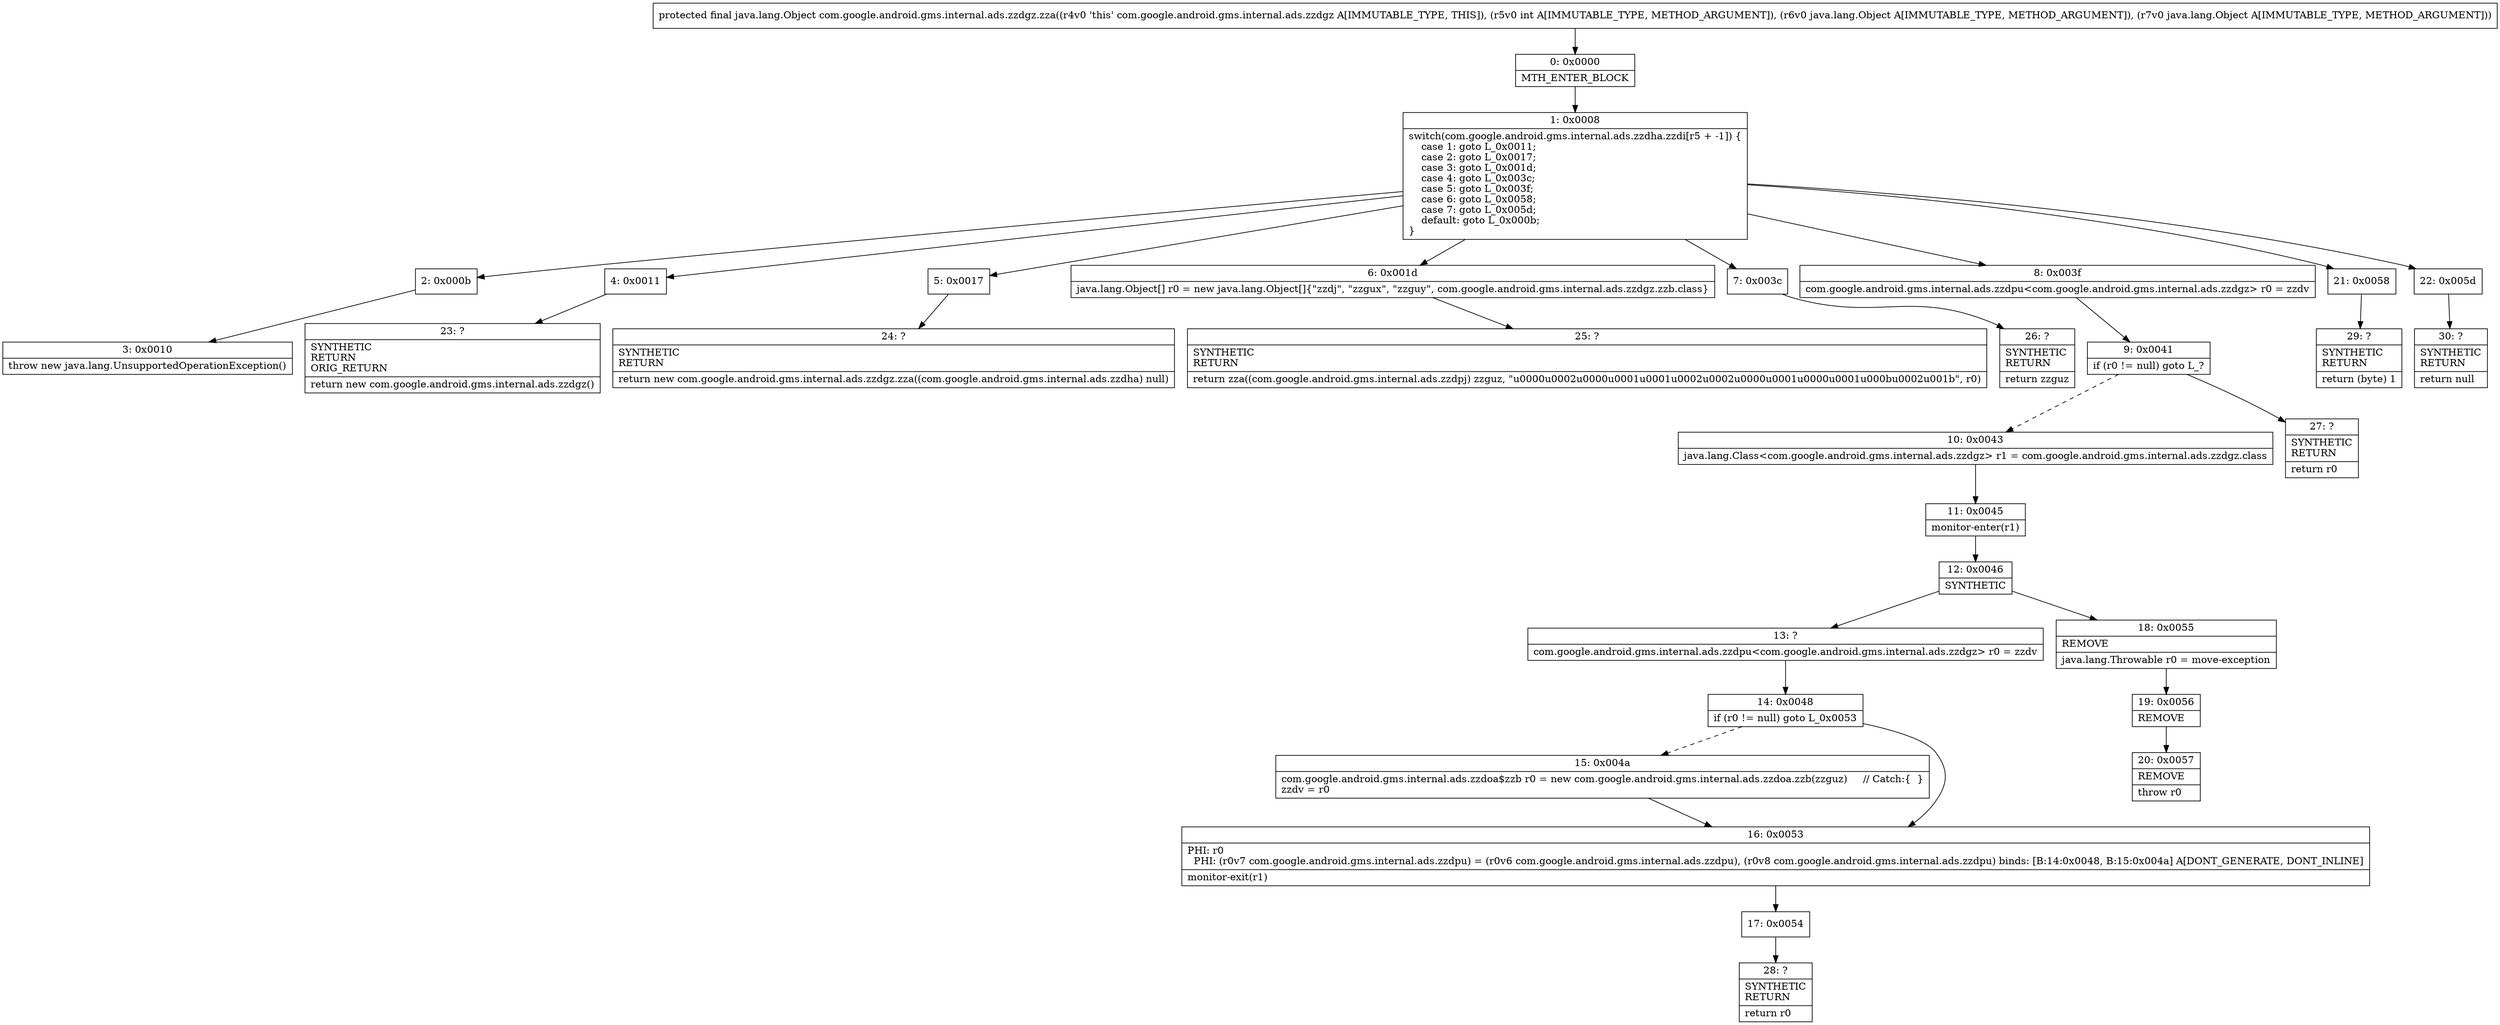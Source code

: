 digraph "CFG forcom.google.android.gms.internal.ads.zzdgz.zza(ILjava\/lang\/Object;Ljava\/lang\/Object;)Ljava\/lang\/Object;" {
Node_0 [shape=record,label="{0\:\ 0x0000|MTH_ENTER_BLOCK\l}"];
Node_1 [shape=record,label="{1\:\ 0x0008|switch(com.google.android.gms.internal.ads.zzdha.zzdi[r5 + \-1]) \{\l    case 1: goto L_0x0011;\l    case 2: goto L_0x0017;\l    case 3: goto L_0x001d;\l    case 4: goto L_0x003c;\l    case 5: goto L_0x003f;\l    case 6: goto L_0x0058;\l    case 7: goto L_0x005d;\l    default: goto L_0x000b;\l\}\l}"];
Node_2 [shape=record,label="{2\:\ 0x000b}"];
Node_3 [shape=record,label="{3\:\ 0x0010|throw new java.lang.UnsupportedOperationException()\l}"];
Node_4 [shape=record,label="{4\:\ 0x0011}"];
Node_5 [shape=record,label="{5\:\ 0x0017}"];
Node_6 [shape=record,label="{6\:\ 0x001d|java.lang.Object[] r0 = new java.lang.Object[]\{\"zzdj\", \"zzgux\", \"zzguy\", com.google.android.gms.internal.ads.zzdgz.zzb.class\}\l}"];
Node_7 [shape=record,label="{7\:\ 0x003c}"];
Node_8 [shape=record,label="{8\:\ 0x003f|com.google.android.gms.internal.ads.zzdpu\<com.google.android.gms.internal.ads.zzdgz\> r0 = zzdv\l}"];
Node_9 [shape=record,label="{9\:\ 0x0041|if (r0 != null) goto L_?\l}"];
Node_10 [shape=record,label="{10\:\ 0x0043|java.lang.Class\<com.google.android.gms.internal.ads.zzdgz\> r1 = com.google.android.gms.internal.ads.zzdgz.class\l}"];
Node_11 [shape=record,label="{11\:\ 0x0045|monitor\-enter(r1)\l}"];
Node_12 [shape=record,label="{12\:\ 0x0046|SYNTHETIC\l}"];
Node_13 [shape=record,label="{13\:\ ?|com.google.android.gms.internal.ads.zzdpu\<com.google.android.gms.internal.ads.zzdgz\> r0 = zzdv\l}"];
Node_14 [shape=record,label="{14\:\ 0x0048|if (r0 != null) goto L_0x0053\l}"];
Node_15 [shape=record,label="{15\:\ 0x004a|com.google.android.gms.internal.ads.zzdoa$zzb r0 = new com.google.android.gms.internal.ads.zzdoa.zzb(zzguz)     \/\/ Catch:\{  \}\lzzdv = r0\l}"];
Node_16 [shape=record,label="{16\:\ 0x0053|PHI: r0 \l  PHI: (r0v7 com.google.android.gms.internal.ads.zzdpu) = (r0v6 com.google.android.gms.internal.ads.zzdpu), (r0v8 com.google.android.gms.internal.ads.zzdpu) binds: [B:14:0x0048, B:15:0x004a] A[DONT_GENERATE, DONT_INLINE]\l|monitor\-exit(r1)\l}"];
Node_17 [shape=record,label="{17\:\ 0x0054}"];
Node_18 [shape=record,label="{18\:\ 0x0055|REMOVE\l|java.lang.Throwable r0 = move\-exception\l}"];
Node_19 [shape=record,label="{19\:\ 0x0056|REMOVE\l}"];
Node_20 [shape=record,label="{20\:\ 0x0057|REMOVE\l|throw r0\l}"];
Node_21 [shape=record,label="{21\:\ 0x0058}"];
Node_22 [shape=record,label="{22\:\ 0x005d}"];
Node_23 [shape=record,label="{23\:\ ?|SYNTHETIC\lRETURN\lORIG_RETURN\l|return new com.google.android.gms.internal.ads.zzdgz()\l}"];
Node_24 [shape=record,label="{24\:\ ?|SYNTHETIC\lRETURN\l|return new com.google.android.gms.internal.ads.zzdgz.zza((com.google.android.gms.internal.ads.zzdha) null)\l}"];
Node_25 [shape=record,label="{25\:\ ?|SYNTHETIC\lRETURN\l|return zza((com.google.android.gms.internal.ads.zzdpj) zzguz, \"u0000u0002u0000u0001u0001u0002u0002u0000u0001u0000u0001u000bu0002u001b\", r0)\l}"];
Node_26 [shape=record,label="{26\:\ ?|SYNTHETIC\lRETURN\l|return zzguz\l}"];
Node_27 [shape=record,label="{27\:\ ?|SYNTHETIC\lRETURN\l|return r0\l}"];
Node_28 [shape=record,label="{28\:\ ?|SYNTHETIC\lRETURN\l|return r0\l}"];
Node_29 [shape=record,label="{29\:\ ?|SYNTHETIC\lRETURN\l|return (byte) 1\l}"];
Node_30 [shape=record,label="{30\:\ ?|SYNTHETIC\lRETURN\l|return null\l}"];
MethodNode[shape=record,label="{protected final java.lang.Object com.google.android.gms.internal.ads.zzdgz.zza((r4v0 'this' com.google.android.gms.internal.ads.zzdgz A[IMMUTABLE_TYPE, THIS]), (r5v0 int A[IMMUTABLE_TYPE, METHOD_ARGUMENT]), (r6v0 java.lang.Object A[IMMUTABLE_TYPE, METHOD_ARGUMENT]), (r7v0 java.lang.Object A[IMMUTABLE_TYPE, METHOD_ARGUMENT])) }"];
MethodNode -> Node_0;
Node_0 -> Node_1;
Node_1 -> Node_2;
Node_1 -> Node_4;
Node_1 -> Node_5;
Node_1 -> Node_6;
Node_1 -> Node_7;
Node_1 -> Node_8;
Node_1 -> Node_21;
Node_1 -> Node_22;
Node_2 -> Node_3;
Node_4 -> Node_23;
Node_5 -> Node_24;
Node_6 -> Node_25;
Node_7 -> Node_26;
Node_8 -> Node_9;
Node_9 -> Node_10[style=dashed];
Node_9 -> Node_27;
Node_10 -> Node_11;
Node_11 -> Node_12;
Node_12 -> Node_13;
Node_12 -> Node_18;
Node_13 -> Node_14;
Node_14 -> Node_15[style=dashed];
Node_14 -> Node_16;
Node_15 -> Node_16;
Node_16 -> Node_17;
Node_17 -> Node_28;
Node_18 -> Node_19;
Node_19 -> Node_20;
Node_21 -> Node_29;
Node_22 -> Node_30;
}

